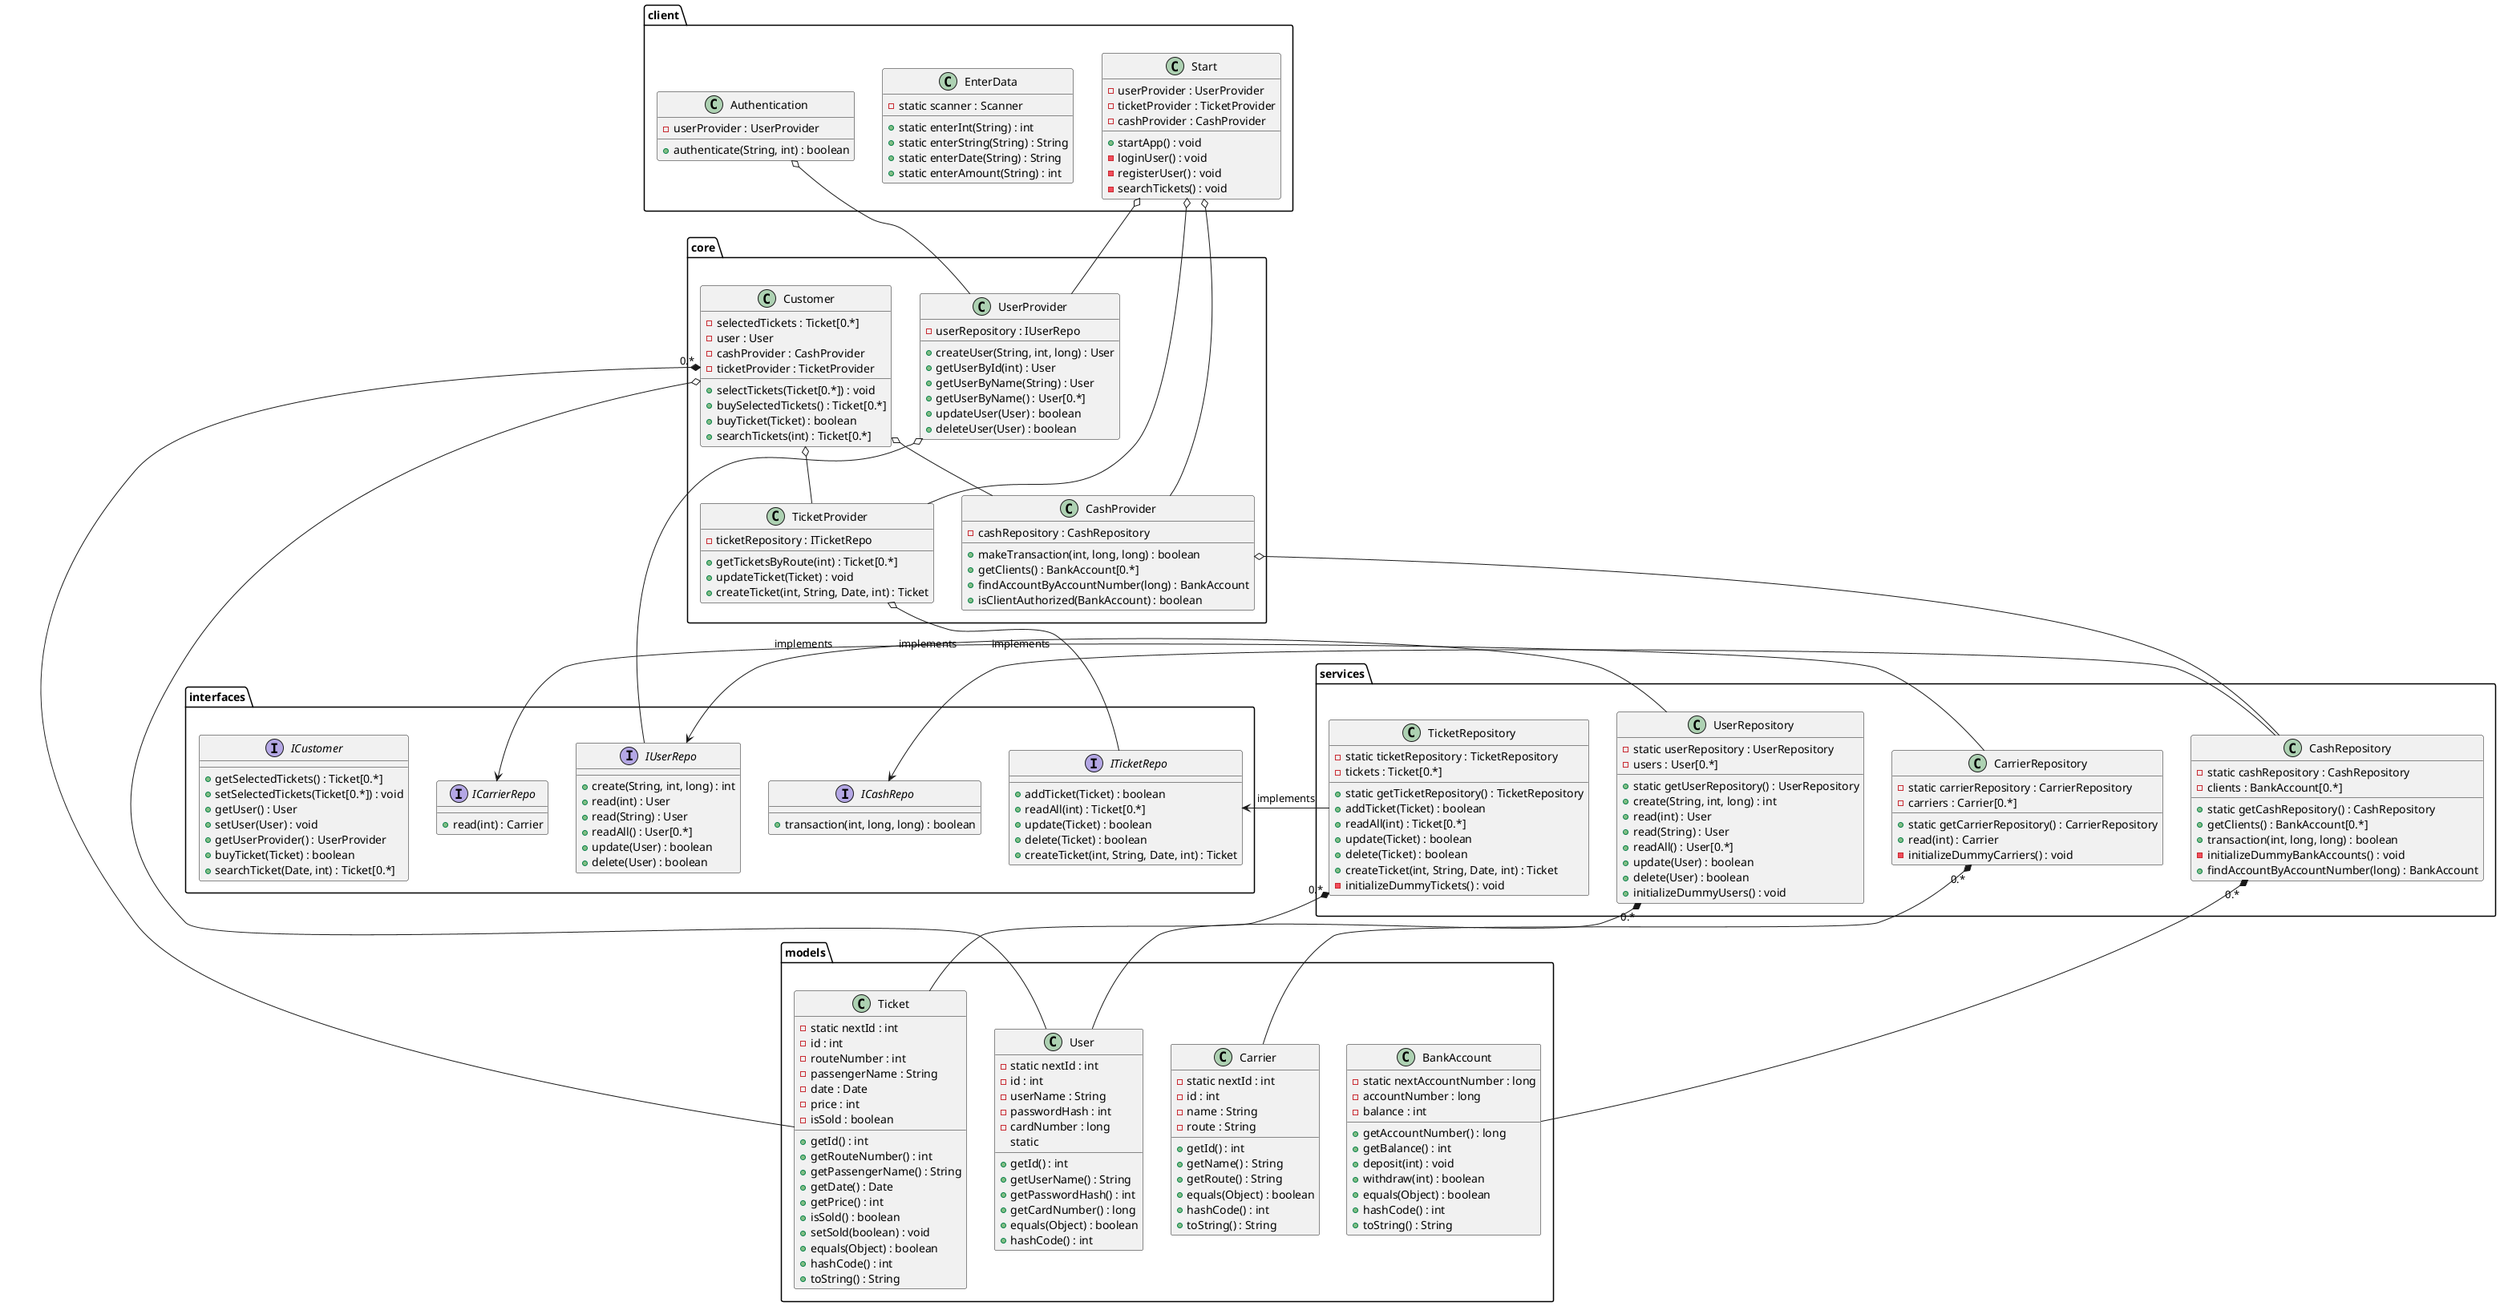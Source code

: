 uml
@startuml
package client {
    class Authentication {
        - userProvider : UserProvider
        + authenticate(String, int) : boolean
    }
    class EnterData {
        - static scanner : Scanner
        + static enterInt(String) : int
        + static enterString(String) : String
        + static enterDate(String) : String
        + static enterAmount(String) : int
    }
    class Start {
        - userProvider : UserProvider
        - ticketProvider : TicketProvider
        - cashProvider : CashProvider
        + startApp() : void
        - loginUser() : void
        - registerUser() : void
        - searchTickets() : void
    }
}
package core {
    class CashProvider {
        - cashRepository : CashRepository
        + makeTransaction(int, long, long) : boolean
        + getClients() : BankAccount[0.*]
        + findAccountByAccountNumber(long) : BankAccount
        + isClientAuthorized(BankAccount) : boolean
    }
    class Customer {
        - selectedTickets : Ticket[0.*]
        - user : User
        - cashProvider : CashProvider
        - ticketProvider : TicketProvider
        + selectTickets(Ticket[0.*]) : void
        + buySelectedTickets() : Ticket[0.*]
        + buyTicket(Ticket) : boolean
        + searchTickets(int) : Ticket[0.*]
    }
    class TicketProvider {
        - ticketRepository : ITicketRepo
        + getTicketsByRoute(int) : Ticket[0.*]
        + updateTicket(Ticket) : void
        + createTicket(int, String, Date, int) : Ticket
    }
    class UserProvider {
        - userRepository : IUserRepo
        + createUser(String, int, long) : User
        + getUserById(int) : User
        + getUserByName(String) : User
        + getUserByName() : User[0.*]
        + updateUser(User) : boolean
        + deleteUser(User) : boolean
    }
}
package interfaces {
    interface ICarrierRepo {
        + read(int) : Carrier
    }
    interface ICashRepo {
        + transaction(int, long, long) : boolean
    }
    interface ICustomer {
        + getSelectedTickets() : Ticket[0.*]
        + setSelectedTickets(Ticket[0.*]) : void
        + getUser() : User
        + setUser(User) : void
        + getUserProvider() : UserProvider
        + buyTicket(Ticket) : boolean
        + searchTicket(Date, int) : Ticket[0.*]
    }
    interface ITicketRepo {
        + addTicket(Ticket) : boolean
        + readAll(int) : Ticket[0.*]
        + update(Ticket) : boolean
        + delete(Ticket) : boolean
        + createTicket(int, String, Date, int) : Ticket
    }
    interface IUserRepo {
        + create(String, int, long) : int
        + read(int) : User
        + read(String) : User
        + readAll() : User[0.*]
        + update(User) : boolean
        + delete(User) : boolean
    }
}
package models {
    class BankAccount {
        - static nextAccountNumber : long
        - accountNumber : long
        - balance : int
        + getAccountNumber() : long
        + getBalance() : int
        + deposit(int) : void
        + withdraw(int) : boolean
        + equals(Object) : boolean
        + hashCode() : int
        + toString() : String
    }
    class Carrier {
        - static nextId : int
        - id : int
        - name : String
        - route : String
        + getId() : int
        + getName() : String
        + getRoute() : String
        + equals(Object) : boolean
        + hashCode() : int
        + toString() : String
    }
    class Ticket {
        - static nextId : int
        - id : int
        - routeNumber : int
        - passengerName : String
        - date : Date
        - price : int
        - isSold : boolean
        + getId() : int
        + getRouteNumber() : int
        + getPassengerName() : String
        + getDate() : Date
        + getPrice() : int
        + isSold() : boolean
        + setSold(boolean) : void
        + equals(Object) : boolean
        + hashCode() : int
        + toString() : String
    }
    class User {
        - static nextId : int
        - id : int
        - userName : String
        - passwordHash : int
        - cardNumber : long
        + getId() : int
        + getUserName() : String
        + getPasswordHash() : int
        + getCardNumber() : long
        + equals(Object) : boolean
        + hashCode() : int
        static
   }
}
package services {
    class CarrierRepository {
        - static carrierRepository : CarrierRepository
        - carriers : Carrier[0.*]
        + static getCarrierRepository() : CarrierRepository
        + read(int) : Carrier
        - initializeDummyCarriers() : void
    }
    class CashRepository {
        - static cashRepository : CashRepository
        - clients : BankAccount[0.*]
        + static getCashRepository() : CashRepository
        + getClients() : BankAccount[0.*]
        + transaction(int, long, long) : boolean
        - initializeDummyBankAccounts() : void
        + findAccountByAccountNumber(long) : BankAccount
    }
    class TicketRepository {
        - static ticketRepository : TicketRepository
        - tickets : Ticket[0.*]
        + static getTicketRepository() : TicketRepository
        + addTicket(Ticket) : boolean
        + readAll(int) : Ticket[0.*]
        + update(Ticket) : boolean
        + delete(Ticket) : boolean
        + createTicket(int, String, Date, int) : Ticket
        - initializeDummyTickets() : void
    }
    class UserRepository {
        - static userRepository : UserRepository
        - users : User[0.*]
        + static getUserRepository() : UserRepository
        + create(String, int, long) : int
        + read(int) : User
        + read(String) : User
        + readAll() : User[0.*]
        + update(User) : boolean
        + delete(User) : boolean
        + initializeDummyUsers() : void
    }
}

Authentication o-- UserProvider
Start o-- UserProvider
Start o-- TicketProvider
Start o-- CashProvider

CashProvider o-- CashRepository
Customer o-- User
Customer o-- CashProvider
Customer o-- TicketProvider
Customer "0.*" *-- Ticket
TicketProvider o-- ITicketRepo
UserProvider o-- IUserRepo

CarrierRepository -> ICarrierRepo : implements
CarrierRepository "0.*" *-- Carrier
CashRepository -> ICashRepo : implements
CashRepository "0.*" *-- BankAccount
TicketRepository -> ITicketRepo : implements
TicketRepository "0.*" *-- Ticket
UserRepository -> IUserRepo : implements
UserRepository "0.*" *-- User
@enduml
